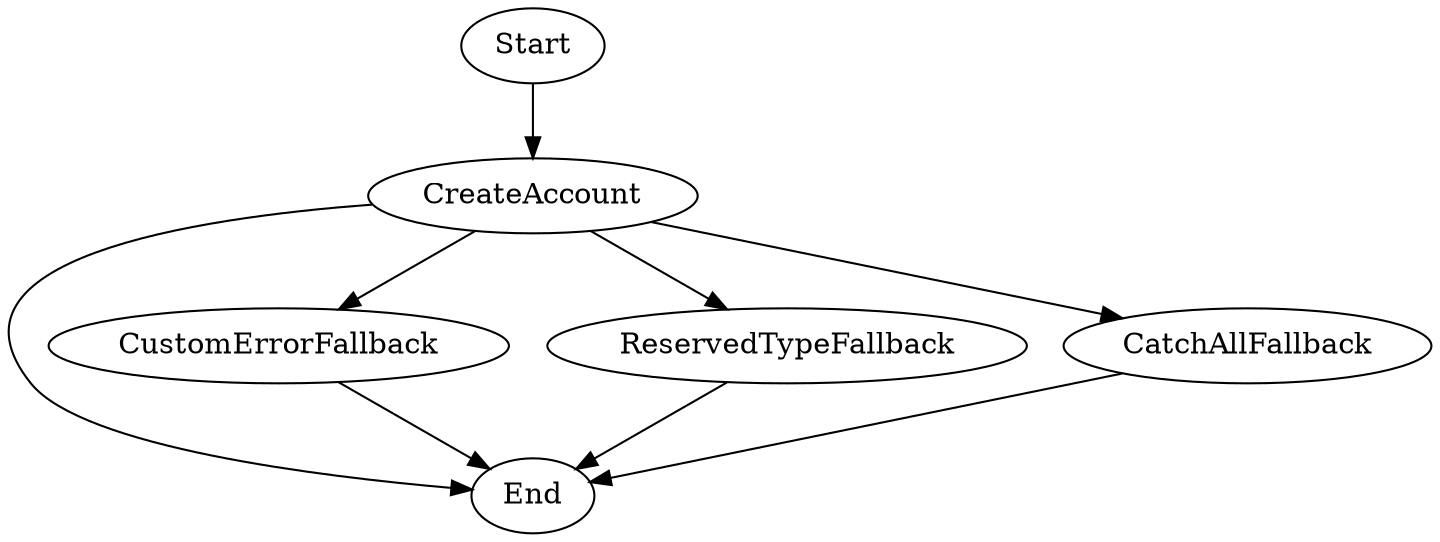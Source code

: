 digraph graph_name {
     "Start" -> "CreateAccount" ;
     "CreateAccount" -> "End" ;
     "CreateAccount" -> "CustomErrorFallback" ;
     "CustomErrorFallback" -> "End" ;
     "CreateAccount" -> "ReservedTypeFallback" ;
     "ReservedTypeFallback" -> "End" ;
     "CreateAccount" -> "CatchAllFallback" ;
     "CatchAllFallback" -> "End" ;
}
